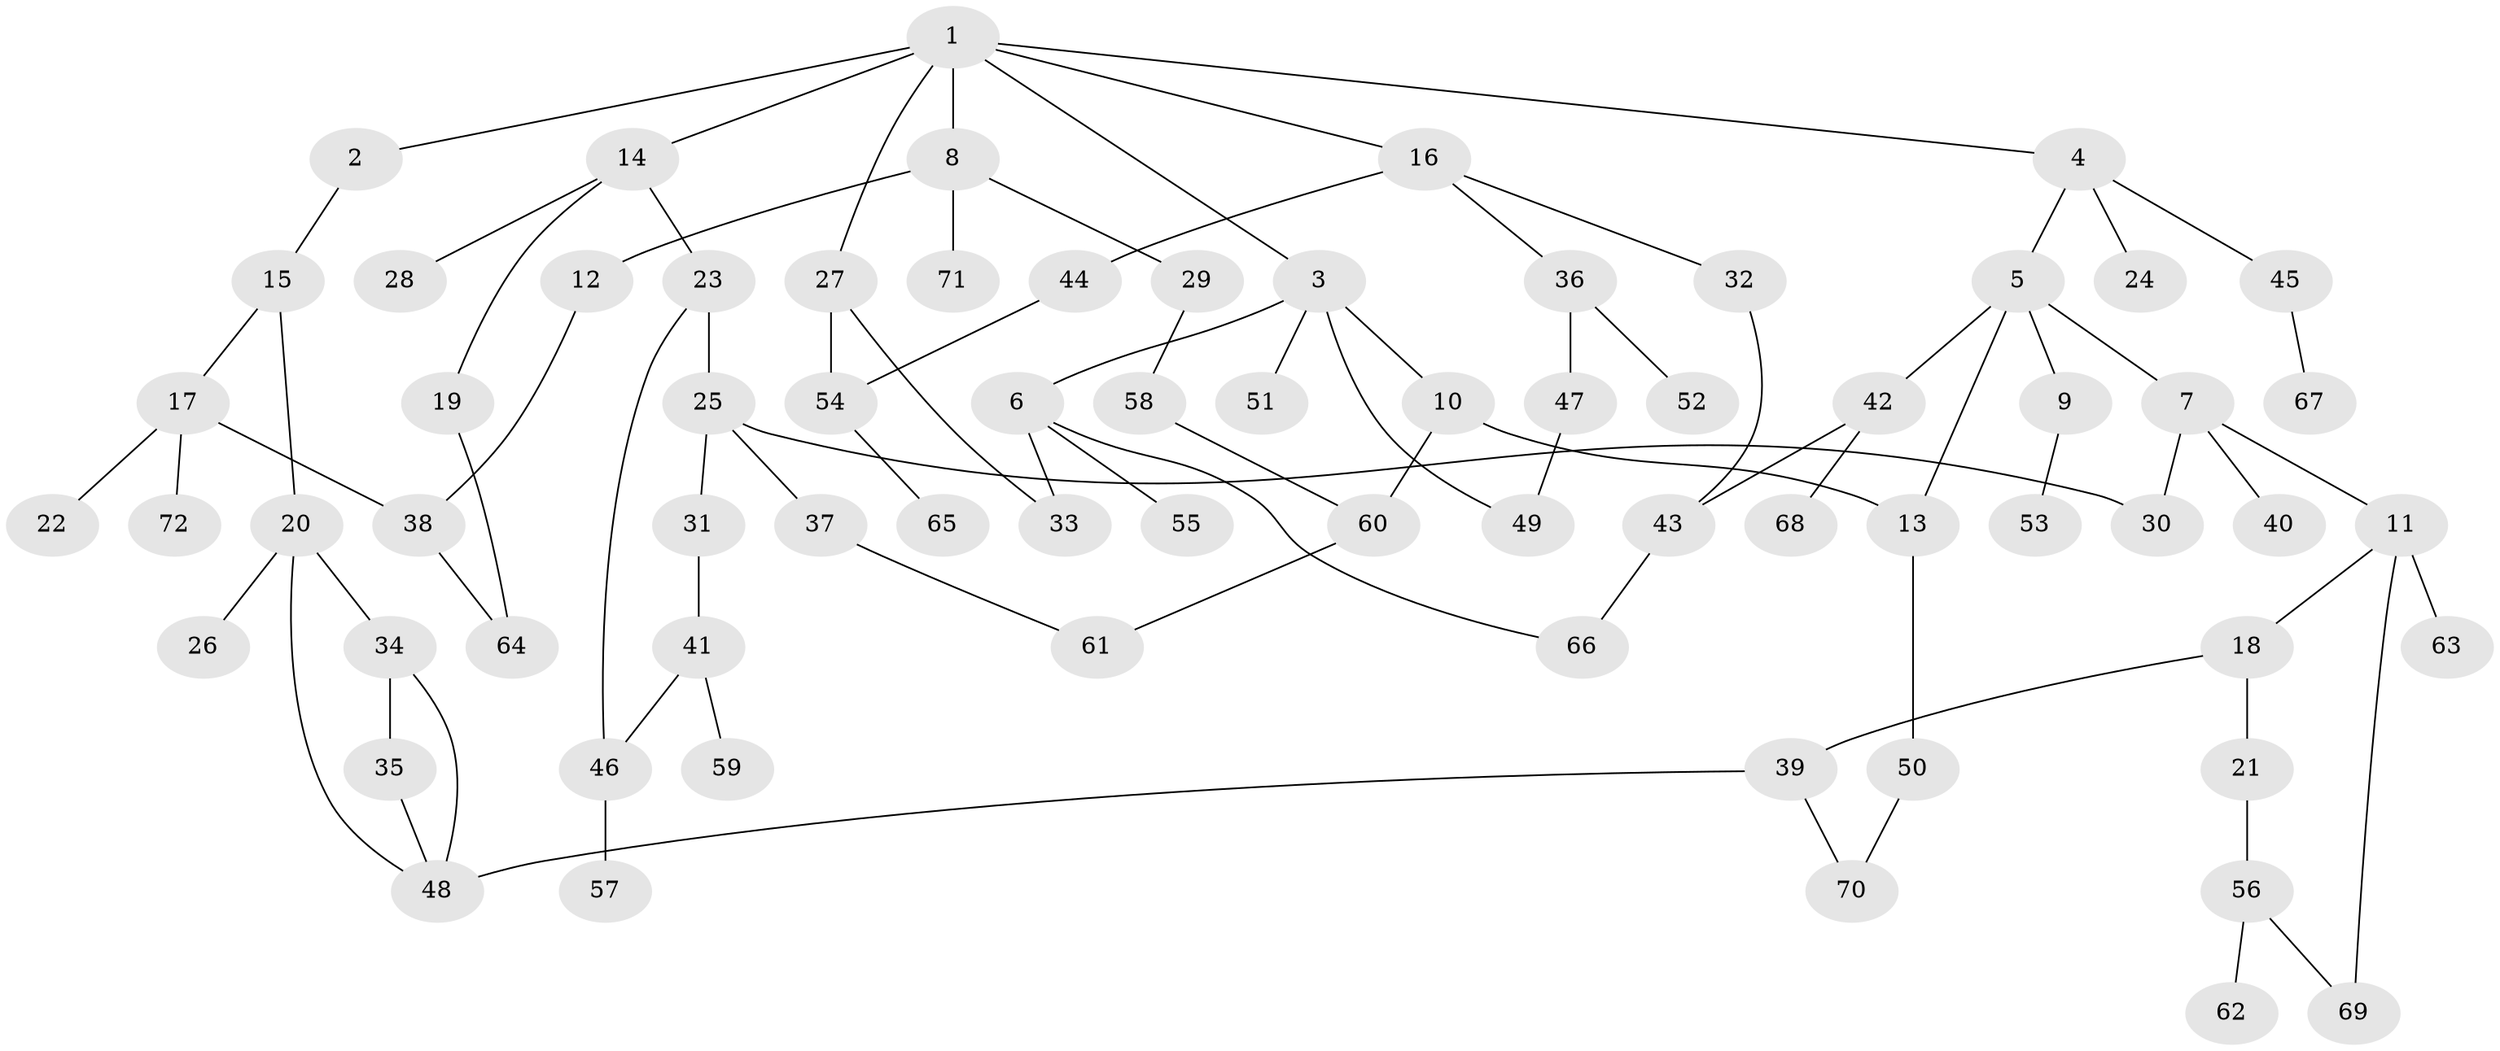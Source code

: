 // Generated by graph-tools (version 1.1) at 2025/25/03/09/25 03:25:35]
// undirected, 72 vertices, 88 edges
graph export_dot {
graph [start="1"]
  node [color=gray90,style=filled];
  1;
  2;
  3;
  4;
  5;
  6;
  7;
  8;
  9;
  10;
  11;
  12;
  13;
  14;
  15;
  16;
  17;
  18;
  19;
  20;
  21;
  22;
  23;
  24;
  25;
  26;
  27;
  28;
  29;
  30;
  31;
  32;
  33;
  34;
  35;
  36;
  37;
  38;
  39;
  40;
  41;
  42;
  43;
  44;
  45;
  46;
  47;
  48;
  49;
  50;
  51;
  52;
  53;
  54;
  55;
  56;
  57;
  58;
  59;
  60;
  61;
  62;
  63;
  64;
  65;
  66;
  67;
  68;
  69;
  70;
  71;
  72;
  1 -- 2;
  1 -- 3;
  1 -- 4;
  1 -- 8;
  1 -- 14;
  1 -- 16;
  1 -- 27;
  2 -- 15;
  3 -- 6;
  3 -- 10;
  3 -- 51;
  3 -- 49;
  4 -- 5;
  4 -- 24;
  4 -- 45;
  5 -- 7;
  5 -- 9;
  5 -- 13;
  5 -- 42;
  6 -- 33;
  6 -- 55;
  6 -- 66;
  7 -- 11;
  7 -- 40;
  7 -- 30;
  8 -- 12;
  8 -- 29;
  8 -- 71;
  9 -- 53;
  10 -- 60;
  10 -- 13;
  11 -- 18;
  11 -- 63;
  11 -- 69;
  12 -- 38;
  13 -- 50;
  14 -- 19;
  14 -- 23;
  14 -- 28;
  15 -- 17;
  15 -- 20;
  16 -- 32;
  16 -- 36;
  16 -- 44;
  17 -- 22;
  17 -- 38;
  17 -- 72;
  18 -- 21;
  18 -- 39;
  19 -- 64;
  20 -- 26;
  20 -- 34;
  20 -- 48;
  21 -- 56;
  23 -- 25;
  23 -- 46;
  25 -- 30;
  25 -- 31;
  25 -- 37;
  27 -- 54;
  27 -- 33;
  29 -- 58;
  31 -- 41;
  32 -- 43;
  34 -- 35;
  34 -- 48;
  35 -- 48;
  36 -- 47;
  36 -- 52;
  37 -- 61;
  38 -- 64;
  39 -- 48;
  39 -- 70;
  41 -- 59;
  41 -- 46;
  42 -- 68;
  42 -- 43;
  43 -- 66;
  44 -- 54;
  45 -- 67;
  46 -- 57;
  47 -- 49;
  50 -- 70;
  54 -- 65;
  56 -- 62;
  56 -- 69;
  58 -- 60;
  60 -- 61;
}

